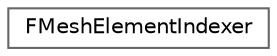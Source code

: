 digraph "Graphical Class Hierarchy"
{
 // INTERACTIVE_SVG=YES
 // LATEX_PDF_SIZE
  bgcolor="transparent";
  edge [fontname=Helvetica,fontsize=10,labelfontname=Helvetica,labelfontsize=10];
  node [fontname=Helvetica,fontsize=10,shape=box,height=0.2,width=0.4];
  rankdir="LR";
  Node0 [id="Node000000",label="FMeshElementIndexer",height=0.2,width=0.4,color="grey40", fillcolor="white", style="filled",URL="$da/dd3/classFMeshElementIndexer.html",tooltip="This is an efficient container for holding back references to mesh elements from attributes."];
}
